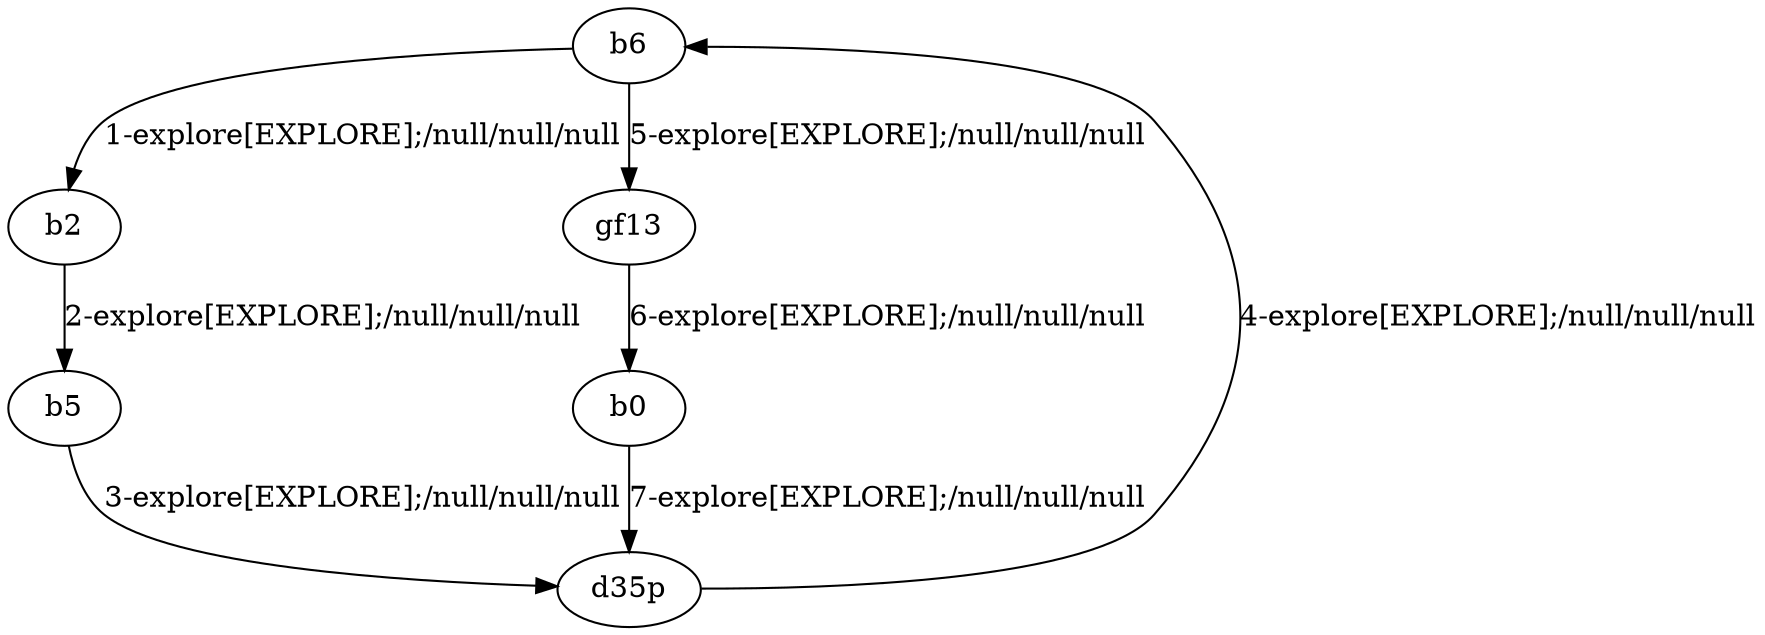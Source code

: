 # Total number of goals covered by this test: 2
# b5 --> d35p
# b2 --> b5

digraph g {
"b6" -> "b2" [label = "1-explore[EXPLORE];/null/null/null"];
"b2" -> "b5" [label = "2-explore[EXPLORE];/null/null/null"];
"b5" -> "d35p" [label = "3-explore[EXPLORE];/null/null/null"];
"d35p" -> "b6" [label = "4-explore[EXPLORE];/null/null/null"];
"b6" -> "gf13" [label = "5-explore[EXPLORE];/null/null/null"];
"gf13" -> "b0" [label = "6-explore[EXPLORE];/null/null/null"];
"b0" -> "d35p" [label = "7-explore[EXPLORE];/null/null/null"];
}